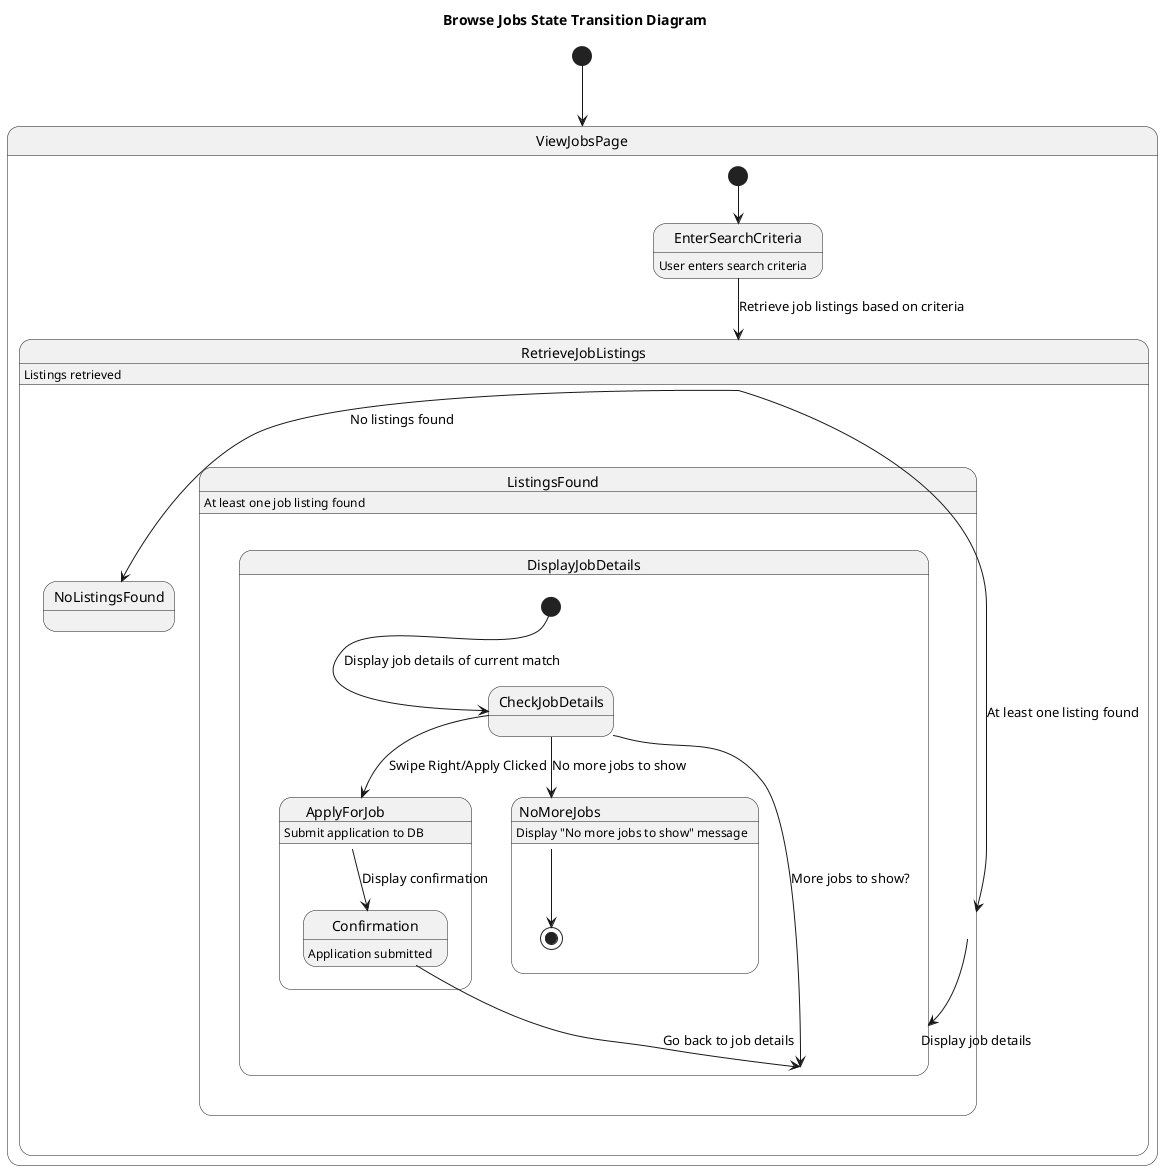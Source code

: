 @startuml Browse Jobs State Transition Diagram
title Browse Jobs State Transition Diagram

[*] --> ViewJobsPage

state ViewJobsPage {
    [*] --> EnterSearchCriteria
    EnterSearchCriteria : User enters search criteria
    EnterSearchCriteria --> RetrieveJobListings : Retrieve job listings based on criteria
}

state RetrieveJobListings {
    RetrieveJobListings : Listings retrieved
    RetrieveJobListings --> ListingsFound : At least one listing found
    RetrieveJobListings --> NoListingsFound : No listings found
}

state ListingsFound {
    ListingsFound : At least one job listing found
    ListingsFound --> DisplayJobDetails : Display job details
}

state DisplayJobDetails {
    [*] --> CheckJobDetails : Display job details of current match
    CheckJobDetails --> DisplayJobDetails : More jobs to show?
    CheckJobDetails --> ApplyForJob : Swipe Right/Apply Clicked
    CheckJobDetails --> NoMoreJobs : No more jobs to show
}

state ApplyForJob {
    ApplyForJob : Submit application to DB
    ApplyForJob --> Confirmation : Display confirmation
}

state Confirmation {
    Confirmation : Application submitted
    Confirmation --> DisplayJobDetails : Go back to job details
}

state NoMoreJobs {
    NoMoreJobs : Display "No more jobs to show" message
    NoMoreJobs --> [*]
}


@enduml
